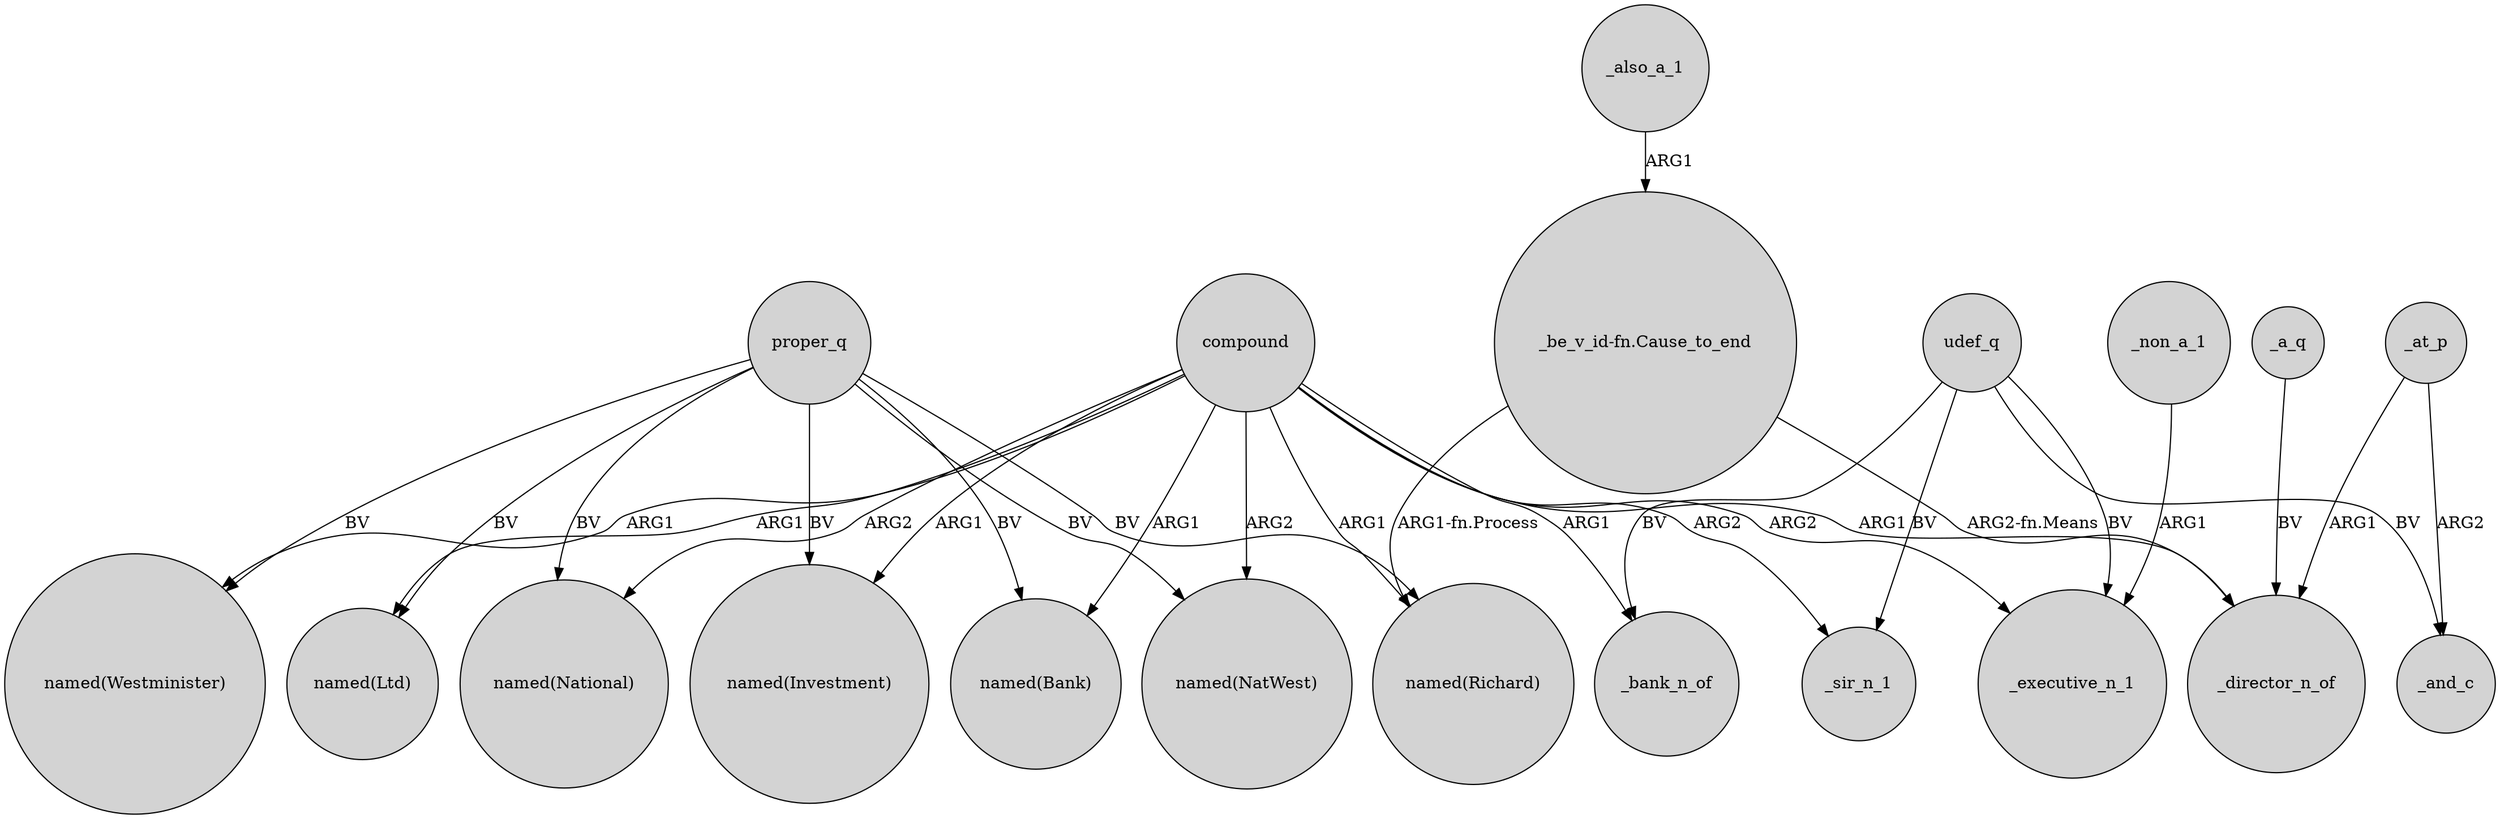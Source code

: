 digraph {
	node [shape=circle style=filled]
	proper_q -> "named(Investment)" [label=BV]
	proper_q -> "named(Westminister)" [label=BV]
	"_be_v_id-fn.Cause_to_end" -> "named(Richard)" [label="ARG1-fn.Process"]
	proper_q -> "named(NatWest)" [label=BV]
	compound -> _bank_n_of [label=ARG1]
	_also_a_1 -> "_be_v_id-fn.Cause_to_end" [label=ARG1]
	udef_q -> _sir_n_1 [label=BV]
	_non_a_1 -> _executive_n_1 [label=ARG1]
	udef_q -> _bank_n_of [label=BV]
	compound -> "named(NatWest)" [label=ARG2]
	compound -> "named(National)" [label=ARG2]
	compound -> "named(Bank)" [label=ARG1]
	udef_q -> _and_c [label=BV]
	proper_q -> "named(Ltd)" [label=BV]
	udef_q -> _executive_n_1 [label=BV]
	_at_p -> _and_c [label=ARG2]
	compound -> _sir_n_1 [label=ARG2]
	_at_p -> _director_n_of [label=ARG1]
	compound -> "named(Westminister)" [label=ARG1]
	proper_q -> "named(Richard)" [label=BV]
	compound -> _executive_n_1 [label=ARG2]
	compound -> "named(Richard)" [label=ARG1]
	compound -> _director_n_of [label=ARG1]
	_a_q -> _director_n_of [label=BV]
	proper_q -> "named(National)" [label=BV]
	compound -> "named(Ltd)" [label=ARG1]
	"_be_v_id-fn.Cause_to_end" -> _director_n_of [label="ARG2-fn.Means"]
	compound -> "named(Investment)" [label=ARG1]
	proper_q -> "named(Bank)" [label=BV]
}
